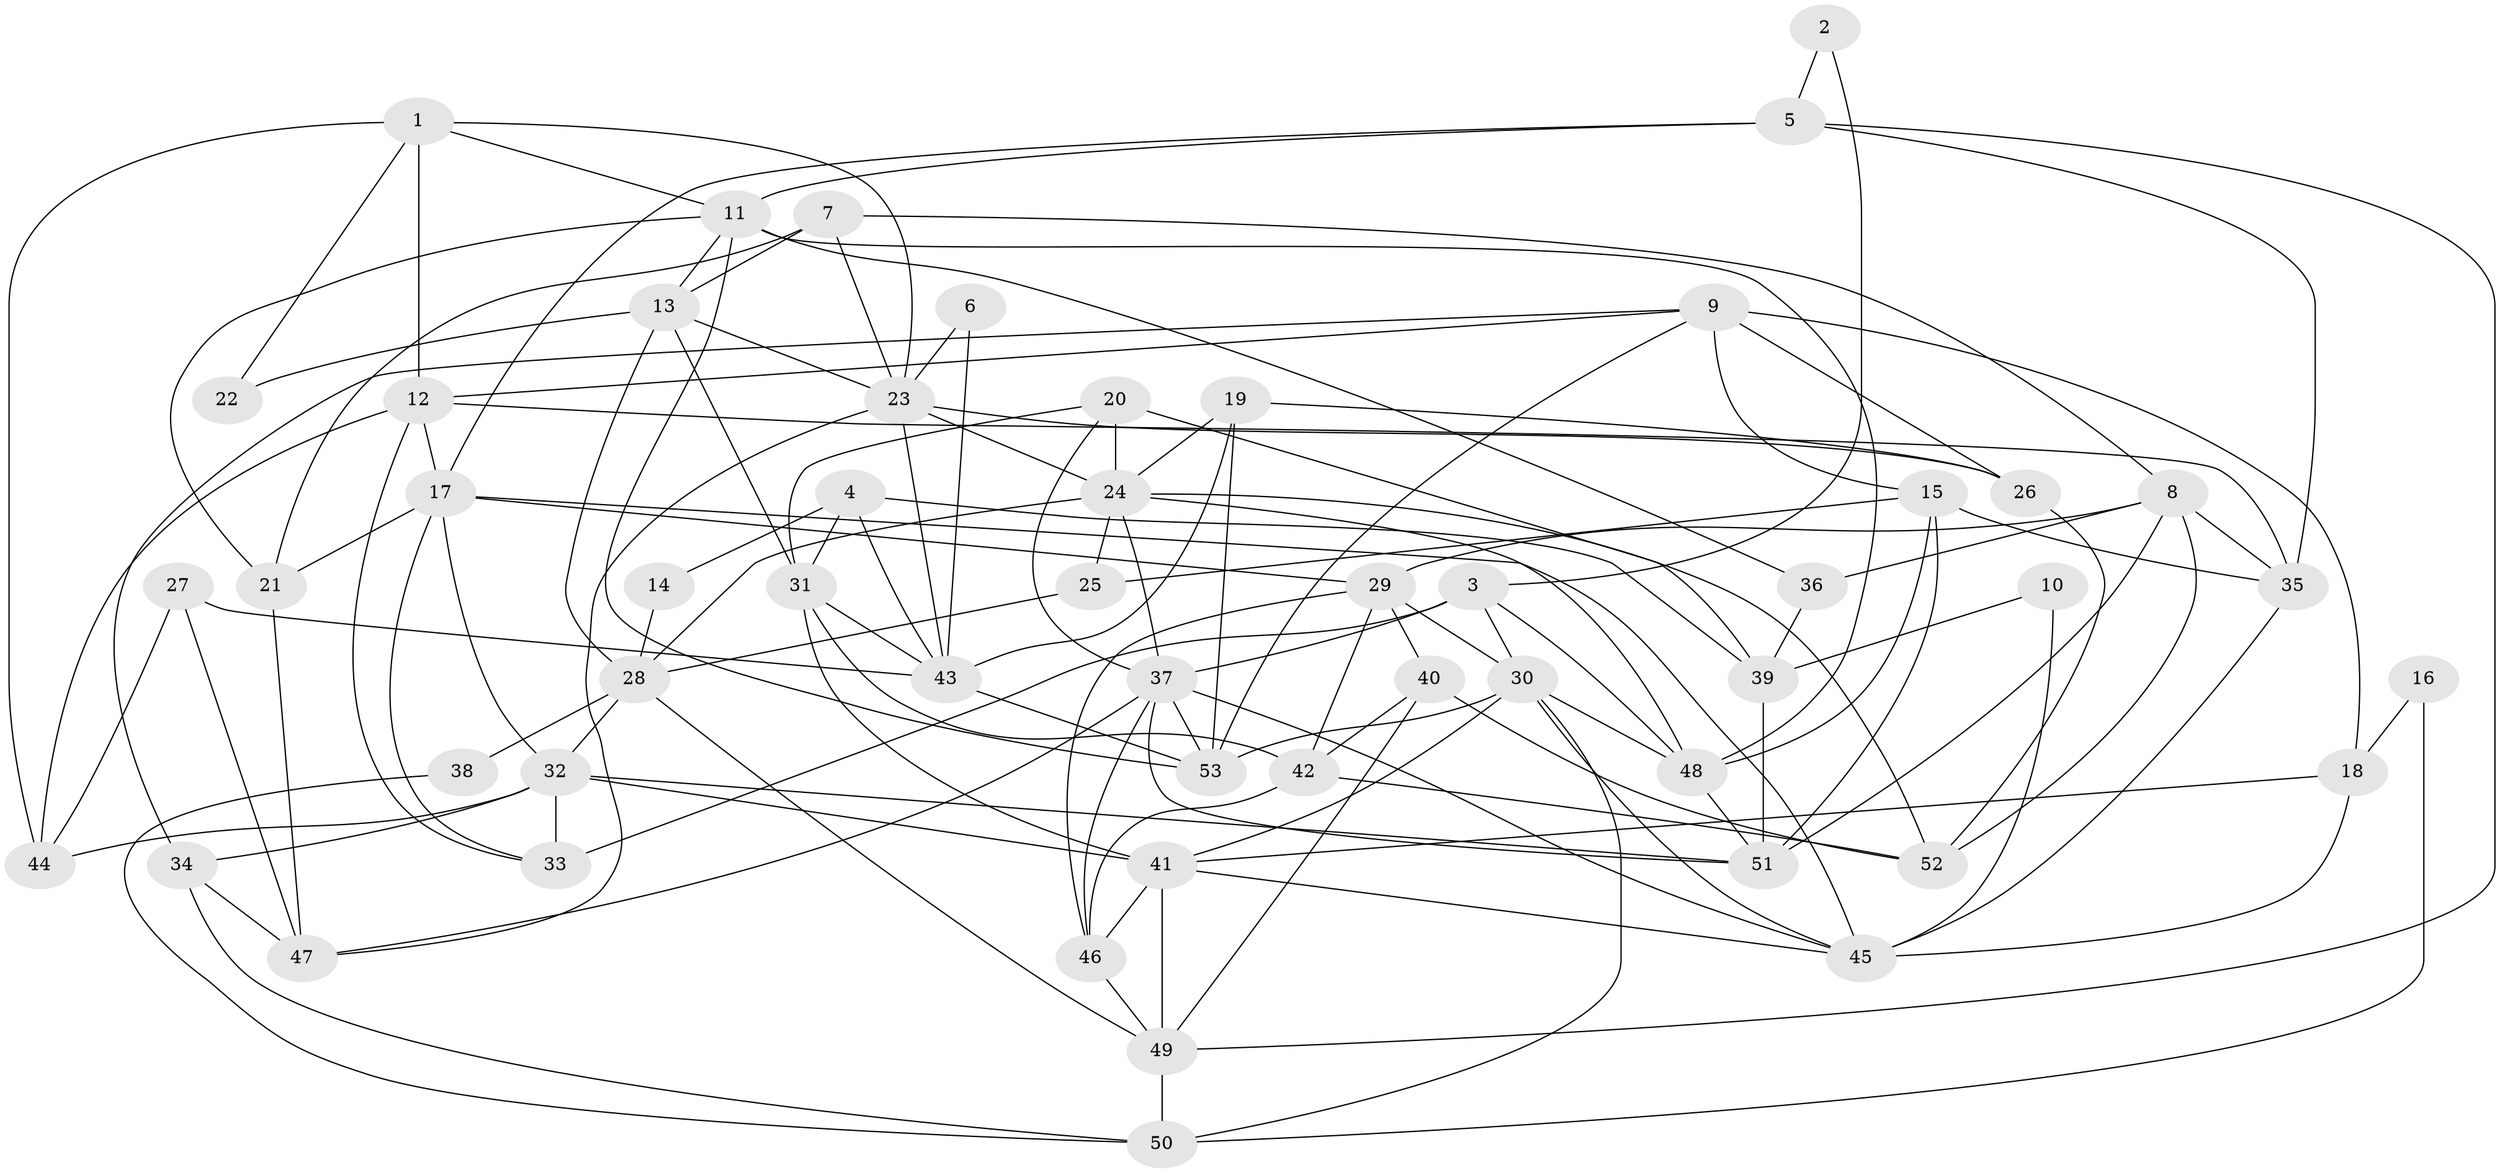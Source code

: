 // original degree distribution, {3: 0.25, 7: 0.045454545454545456, 4: 0.3522727272727273, 5: 0.1590909090909091, 6: 0.06818181818181818, 2: 0.11363636363636363, 8: 0.011363636363636364}
// Generated by graph-tools (version 1.1) at 2025/37/03/04/25 23:37:14]
// undirected, 53 vertices, 131 edges
graph export_dot {
  node [color=gray90,style=filled];
  1;
  2;
  3;
  4;
  5;
  6;
  7;
  8;
  9;
  10;
  11;
  12;
  13;
  14;
  15;
  16;
  17;
  18;
  19;
  20;
  21;
  22;
  23;
  24;
  25;
  26;
  27;
  28;
  29;
  30;
  31;
  32;
  33;
  34;
  35;
  36;
  37;
  38;
  39;
  40;
  41;
  42;
  43;
  44;
  45;
  46;
  47;
  48;
  49;
  50;
  51;
  52;
  53;
  1 -- 11 [weight=1.0];
  1 -- 12 [weight=1.0];
  1 -- 22 [weight=1.0];
  1 -- 23 [weight=1.0];
  1 -- 44 [weight=1.0];
  2 -- 3 [weight=1.0];
  2 -- 5 [weight=1.0];
  3 -- 30 [weight=1.0];
  3 -- 33 [weight=1.0];
  3 -- 37 [weight=1.0];
  3 -- 48 [weight=1.0];
  4 -- 14 [weight=1.0];
  4 -- 31 [weight=1.0];
  4 -- 39 [weight=1.0];
  4 -- 43 [weight=1.0];
  5 -- 11 [weight=1.0];
  5 -- 17 [weight=1.0];
  5 -- 35 [weight=1.0];
  5 -- 49 [weight=1.0];
  6 -- 23 [weight=1.0];
  6 -- 43 [weight=1.0];
  7 -- 8 [weight=1.0];
  7 -- 13 [weight=1.0];
  7 -- 21 [weight=1.0];
  7 -- 23 [weight=1.0];
  8 -- 29 [weight=1.0];
  8 -- 35 [weight=1.0];
  8 -- 36 [weight=1.0];
  8 -- 51 [weight=2.0];
  8 -- 52 [weight=1.0];
  9 -- 12 [weight=1.0];
  9 -- 15 [weight=2.0];
  9 -- 18 [weight=1.0];
  9 -- 26 [weight=1.0];
  9 -- 34 [weight=1.0];
  9 -- 53 [weight=1.0];
  10 -- 39 [weight=1.0];
  10 -- 45 [weight=1.0];
  11 -- 13 [weight=1.0];
  11 -- 21 [weight=1.0];
  11 -- 36 [weight=1.0];
  11 -- 48 [weight=1.0];
  11 -- 53 [weight=1.0];
  12 -- 17 [weight=1.0];
  12 -- 33 [weight=1.0];
  12 -- 35 [weight=1.0];
  12 -- 44 [weight=1.0];
  13 -- 22 [weight=1.0];
  13 -- 23 [weight=1.0];
  13 -- 28 [weight=1.0];
  13 -- 31 [weight=1.0];
  14 -- 28 [weight=1.0];
  15 -- 25 [weight=1.0];
  15 -- 35 [weight=1.0];
  15 -- 48 [weight=1.0];
  15 -- 51 [weight=1.0];
  16 -- 18 [weight=1.0];
  16 -- 50 [weight=1.0];
  17 -- 21 [weight=1.0];
  17 -- 29 [weight=1.0];
  17 -- 32 [weight=1.0];
  17 -- 33 [weight=1.0];
  17 -- 45 [weight=1.0];
  18 -- 41 [weight=1.0];
  18 -- 45 [weight=1.0];
  19 -- 24 [weight=1.0];
  19 -- 26 [weight=1.0];
  19 -- 43 [weight=1.0];
  19 -- 53 [weight=1.0];
  20 -- 24 [weight=2.0];
  20 -- 31 [weight=1.0];
  20 -- 37 [weight=1.0];
  20 -- 39 [weight=1.0];
  21 -- 47 [weight=1.0];
  23 -- 24 [weight=1.0];
  23 -- 26 [weight=1.0];
  23 -- 43 [weight=1.0];
  23 -- 47 [weight=1.0];
  24 -- 25 [weight=1.0];
  24 -- 28 [weight=1.0];
  24 -- 37 [weight=1.0];
  24 -- 48 [weight=1.0];
  24 -- 52 [weight=1.0];
  25 -- 28 [weight=1.0];
  26 -- 52 [weight=1.0];
  27 -- 43 [weight=1.0];
  27 -- 44 [weight=1.0];
  27 -- 47 [weight=1.0];
  28 -- 32 [weight=1.0];
  28 -- 38 [weight=2.0];
  28 -- 49 [weight=1.0];
  29 -- 30 [weight=1.0];
  29 -- 40 [weight=2.0];
  29 -- 42 [weight=1.0];
  29 -- 46 [weight=1.0];
  30 -- 41 [weight=1.0];
  30 -- 45 [weight=1.0];
  30 -- 48 [weight=1.0];
  30 -- 50 [weight=1.0];
  30 -- 53 [weight=1.0];
  31 -- 41 [weight=2.0];
  31 -- 42 [weight=1.0];
  31 -- 43 [weight=1.0];
  32 -- 33 [weight=2.0];
  32 -- 34 [weight=2.0];
  32 -- 41 [weight=2.0];
  32 -- 44 [weight=1.0];
  32 -- 51 [weight=1.0];
  34 -- 47 [weight=1.0];
  34 -- 50 [weight=1.0];
  35 -- 45 [weight=1.0];
  36 -- 39 [weight=1.0];
  37 -- 45 [weight=1.0];
  37 -- 46 [weight=1.0];
  37 -- 47 [weight=1.0];
  37 -- 51 [weight=1.0];
  37 -- 53 [weight=1.0];
  38 -- 50 [weight=1.0];
  39 -- 51 [weight=1.0];
  40 -- 42 [weight=1.0];
  40 -- 49 [weight=1.0];
  40 -- 52 [weight=1.0];
  41 -- 45 [weight=1.0];
  41 -- 46 [weight=1.0];
  41 -- 49 [weight=1.0];
  42 -- 46 [weight=1.0];
  42 -- 52 [weight=1.0];
  43 -- 53 [weight=1.0];
  46 -- 49 [weight=1.0];
  48 -- 51 [weight=1.0];
  49 -- 50 [weight=1.0];
}

